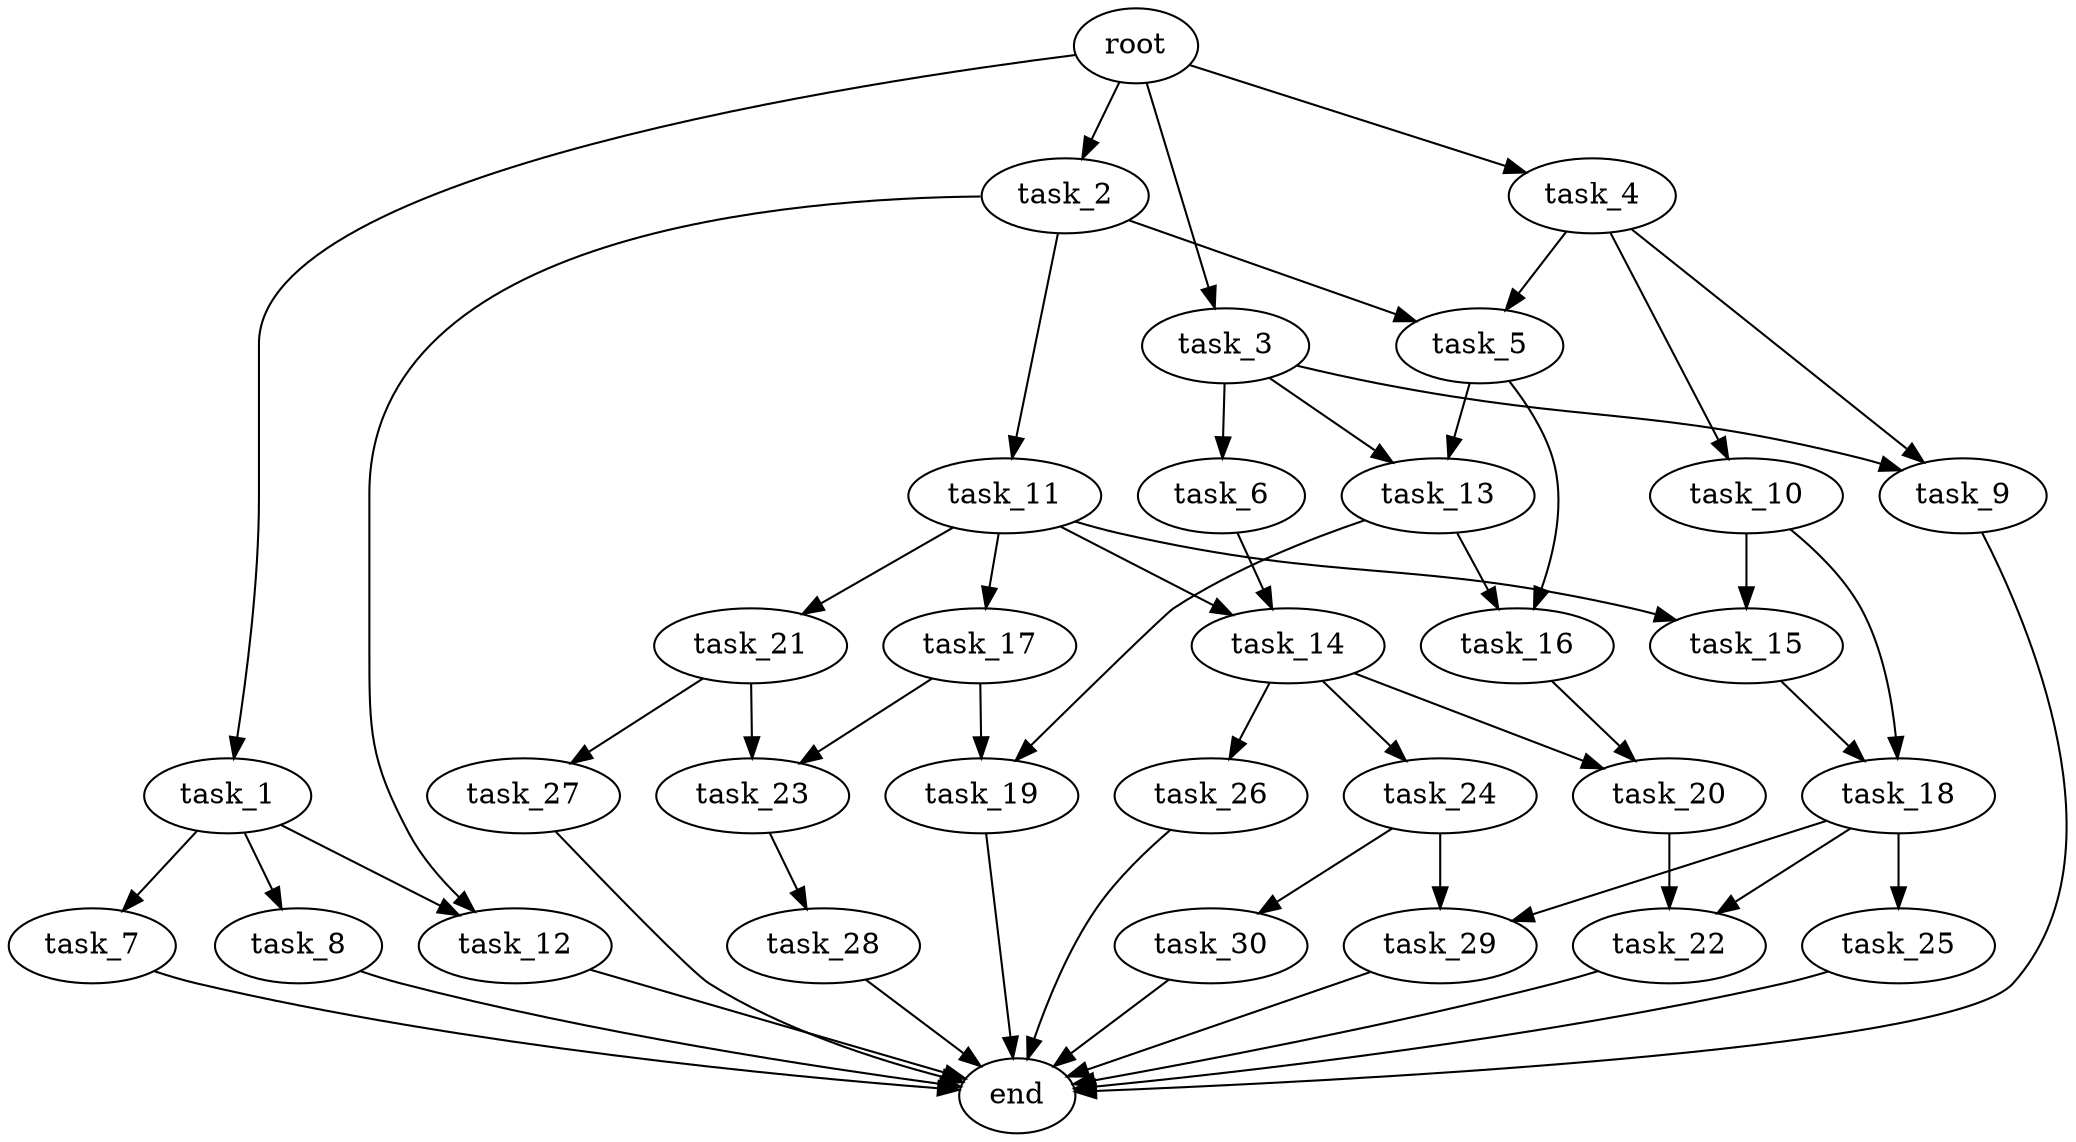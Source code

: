 digraph G {
  root [size="0.000000e+00"];
  task_1 [size="4.602747e+10"];
  task_2 [size="5.444080e+09"];
  task_3 [size="5.478729e+09"];
  task_4 [size="8.299113e+10"];
  task_5 [size="6.499150e+10"];
  task_6 [size="3.335501e+10"];
  task_7 [size="9.748932e+09"];
  task_8 [size="2.906479e+10"];
  task_9 [size="4.815198e+10"];
  task_10 [size="3.313745e+10"];
  task_11 [size="6.095868e+09"];
  task_12 [size="7.404989e+10"];
  task_13 [size="6.744456e+10"];
  task_14 [size="7.393895e+10"];
  task_15 [size="5.311496e+09"];
  task_16 [size="2.051439e+10"];
  task_17 [size="1.442375e+10"];
  task_18 [size="7.404501e+10"];
  task_19 [size="4.953551e+10"];
  task_20 [size="2.236212e+10"];
  task_21 [size="6.757132e+10"];
  task_22 [size="8.522705e+10"];
  task_23 [size="3.009621e+10"];
  task_24 [size="3.109597e+10"];
  task_25 [size="9.891597e+10"];
  task_26 [size="6.550156e+08"];
  task_27 [size="4.850066e+10"];
  task_28 [size="6.878059e+10"];
  task_29 [size="1.147974e+10"];
  task_30 [size="1.357082e+07"];
  end [size="0.000000e+00"];

  root -> task_1 [size="1.000000e-12"];
  root -> task_2 [size="1.000000e-12"];
  root -> task_3 [size="1.000000e-12"];
  root -> task_4 [size="1.000000e-12"];
  task_1 -> task_7 [size="9.748932e+07"];
  task_1 -> task_8 [size="2.906479e+08"];
  task_1 -> task_12 [size="3.702494e+08"];
  task_2 -> task_5 [size="3.249575e+08"];
  task_2 -> task_11 [size="6.095868e+07"];
  task_2 -> task_12 [size="3.702494e+08"];
  task_3 -> task_6 [size="3.335501e+08"];
  task_3 -> task_9 [size="2.407599e+08"];
  task_3 -> task_13 [size="3.372228e+08"];
  task_4 -> task_5 [size="3.249575e+08"];
  task_4 -> task_9 [size="2.407599e+08"];
  task_4 -> task_10 [size="3.313745e+08"];
  task_5 -> task_13 [size="3.372228e+08"];
  task_5 -> task_16 [size="1.025720e+08"];
  task_6 -> task_14 [size="3.696947e+08"];
  task_7 -> end [size="1.000000e-12"];
  task_8 -> end [size="1.000000e-12"];
  task_9 -> end [size="1.000000e-12"];
  task_10 -> task_15 [size="2.655748e+07"];
  task_10 -> task_18 [size="3.702250e+08"];
  task_11 -> task_14 [size="3.696947e+08"];
  task_11 -> task_15 [size="2.655748e+07"];
  task_11 -> task_17 [size="1.442375e+08"];
  task_11 -> task_21 [size="6.757132e+08"];
  task_12 -> end [size="1.000000e-12"];
  task_13 -> task_16 [size="1.025720e+08"];
  task_13 -> task_19 [size="2.476776e+08"];
  task_14 -> task_20 [size="1.118106e+08"];
  task_14 -> task_24 [size="3.109597e+08"];
  task_14 -> task_26 [size="6.550156e+06"];
  task_15 -> task_18 [size="3.702250e+08"];
  task_16 -> task_20 [size="1.118106e+08"];
  task_17 -> task_19 [size="2.476776e+08"];
  task_17 -> task_23 [size="1.504811e+08"];
  task_18 -> task_22 [size="4.261352e+08"];
  task_18 -> task_25 [size="9.891597e+08"];
  task_18 -> task_29 [size="5.739870e+07"];
  task_19 -> end [size="1.000000e-12"];
  task_20 -> task_22 [size="4.261352e+08"];
  task_21 -> task_23 [size="1.504811e+08"];
  task_21 -> task_27 [size="4.850066e+08"];
  task_22 -> end [size="1.000000e-12"];
  task_23 -> task_28 [size="6.878059e+08"];
  task_24 -> task_29 [size="5.739870e+07"];
  task_24 -> task_30 [size="1.357082e+05"];
  task_25 -> end [size="1.000000e-12"];
  task_26 -> end [size="1.000000e-12"];
  task_27 -> end [size="1.000000e-12"];
  task_28 -> end [size="1.000000e-12"];
  task_29 -> end [size="1.000000e-12"];
  task_30 -> end [size="1.000000e-12"];
}
